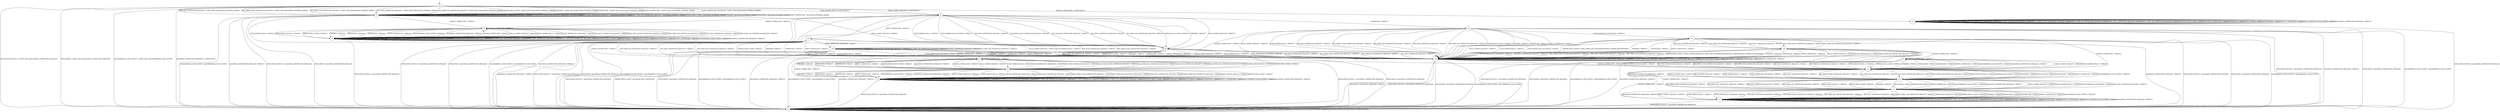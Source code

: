 digraph g {

	s0 [shape="circle" label="s0"];
	s1 [shape="circle" label="s1"];
	s2 [shape="circle" label="s2"];
	s3 [shape="circle" label="s3"];
	s4 [shape="circle" label="s4"];
	s5 [shape="circle" label="s5"];
	s6 [shape="circle" label="s6"];
	s7 [shape="circle" label="s7"];
	s8 [shape="circle" label="s8"];
	s9 [shape="circle" label="s9"];
	s10 [shape="circle" label="s10"];
	s11 [shape="circle" label="s11"];
	s12 [shape="circle" label="s12"];
	s13 [shape="circle" label="s13"];
	s14 [shape="circle" label="s14"];
	s15 [shape="circle" label="s15"];
	s16 [shape="circle" label="s16"];
	s17 [shape="circle" label="s17"];
	s18 [shape="circle" label="s18"];
	s19 [shape="circle" label="s19"];
	s20 [shape="circle" label="s20"];
	s21 [shape="circle" label="s21"];
	s0 -> s3 [label="HELLO_VERIFY_REQUEST / CLIENT_HELLO+"];
	s0 -> s3 [label="ECDH_SERVER_HELLO / CLIENT_HELLO"];
	s0 -> s1 [label="ECDH_SERVER_KEY_EXCHANGE / CLIENT_HELLO|Alert(FATAL,INTERNAL_ERROR)"];
	s0 -> s1 [label="RSA_SIGN_CERTIFICATE_REQUEST / CLIENT_HELLO|Alert(FATAL,INTERNAL_ERROR)"];
	s0 -> s1 [label="RSA_FIXED_ECDH_CERTIFICATE_REQUEST / CLIENT_HELLO|Alert(FATAL,INTERNAL_ERROR)"];
	s0 -> s1 [label="RSA_FIXED_DH_CERTIFICATE_REQUEST / CLIENT_HELLO|Alert(FATAL,INTERNAL_ERROR)"];
	s0 -> s1 [label="DSS_SIGN_CERTIFICATE_REQUEST / CLIENT_HELLO|Alert(FATAL,INTERNAL_ERROR)"];
	s0 -> s1 [label="DSS_FIXED_DH_CERTIFICATE_REQUEST / CLIENT_HELLO|Alert(FATAL,INTERNAL_ERROR)"];
	s0 -> s2 [label="APPLICATION_EPOCH_0 / CLIENT_HELLO|Alert(FATAL,UNEXPECTED_MESSAGE)"];
	s0 -> s1 [label="SERVER_HELLO_DONE / CLIENT_HELLO|Alert(FATAL,INTERNAL_ERROR)"];
	s0 -> s15 [label="CHANGE_CIPHER_SPEC / CLIENT_HELLO"];
	s0 -> s1 [label="FINISHED / CLIENT_HELLO|Alert(FATAL,INTERNAL_ERROR)"];
	s0 -> s2 [label="APPLICATION / CLIENT_HELLO|Alert(FATAL,UNEXPECTED_MESSAGE)"];
	s0 -> s1 [label="CERTIFICATE / CLIENT_HELLO|Alert(FATAL,INTERNAL_ERROR)"];
	s0 -> s1 [label="EMPTY_CERTIFICATE / CLIENT_HELLO|Alert(FATAL,INTERNAL_ERROR)"];
	s0 -> s2 [label="Alert(WARNING,CLOSE_NOTIFY) / CLIENT_HELLO|Alert(WARNING,CLOSE_NOTIFY)"];
	s0 -> s2 [label="Alert(FATAL,UNEXPECTED_MESSAGE) / CLIENT_HELLO"];
	s1 -> s6 [label="HELLO_VERIFY_REQUEST / TIMEOUT"];
	s1 -> s6 [label="ECDH_SERVER_HELLO / TIMEOUT"];
	s1 -> s1 [label="ECDH_SERVER_KEY_EXCHANGE / Alert(FATAL,INTERNAL_ERROR)"];
	s1 -> s1 [label="RSA_SIGN_CERTIFICATE_REQUEST / Alert(FATAL,INTERNAL_ERROR)"];
	s1 -> s1 [label="RSA_FIXED_ECDH_CERTIFICATE_REQUEST / Alert(FATAL,INTERNAL_ERROR)"];
	s1 -> s1 [label="RSA_FIXED_DH_CERTIFICATE_REQUEST / Alert(FATAL,INTERNAL_ERROR)"];
	s1 -> s1 [label="DSS_SIGN_CERTIFICATE_REQUEST / Alert(FATAL,INTERNAL_ERROR)"];
	s1 -> s1 [label="DSS_FIXED_DH_CERTIFICATE_REQUEST / Alert(FATAL,INTERNAL_ERROR)"];
	s1 -> s2 [label="APPLICATION_EPOCH_0 / Alert(FATAL,UNEXPECTED_MESSAGE)"];
	s1 -> s1 [label="SERVER_HELLO_DONE / Alert(FATAL,INTERNAL_ERROR)"];
	s1 -> s4 [label="CHANGE_CIPHER_SPEC / TIMEOUT"];
	s1 -> s1 [label="FINISHED / Alert(FATAL,INTERNAL_ERROR)"];
	s1 -> s2 [label="APPLICATION / Alert(FATAL,UNEXPECTED_MESSAGE)"];
	s1 -> s1 [label="CERTIFICATE / Alert(FATAL,INTERNAL_ERROR)"];
	s1 -> s1 [label="EMPTY_CERTIFICATE / Alert(FATAL,INTERNAL_ERROR)"];
	s1 -> s2 [label="Alert(WARNING,CLOSE_NOTIFY) / Alert(WARNING,CLOSE_NOTIFY)"];
	s1 -> s2 [label="Alert(FATAL,UNEXPECTED_MESSAGE) / TIMEOUT"];
	s2 -> s2 [label="HELLO_VERIFY_REQUEST / SOCKET_CLOSED"];
	s2 -> s2 [label="ECDH_SERVER_HELLO / SOCKET_CLOSED"];
	s2 -> s2 [label="ECDH_SERVER_KEY_EXCHANGE / SOCKET_CLOSED"];
	s2 -> s2 [label="RSA_SIGN_CERTIFICATE_REQUEST / SOCKET_CLOSED"];
	s2 -> s2 [label="RSA_FIXED_ECDH_CERTIFICATE_REQUEST / SOCKET_CLOSED"];
	s2 -> s2 [label="RSA_FIXED_DH_CERTIFICATE_REQUEST / SOCKET_CLOSED"];
	s2 -> s2 [label="DSS_SIGN_CERTIFICATE_REQUEST / SOCKET_CLOSED"];
	s2 -> s2 [label="DSS_FIXED_DH_CERTIFICATE_REQUEST / SOCKET_CLOSED"];
	s2 -> s2 [label="APPLICATION_EPOCH_0 / SOCKET_CLOSED"];
	s2 -> s2 [label="SERVER_HELLO_DONE / SOCKET_CLOSED"];
	s2 -> s2 [label="CHANGE_CIPHER_SPEC / SOCKET_CLOSED"];
	s2 -> s2 [label="FINISHED / SOCKET_CLOSED"];
	s2 -> s2 [label="APPLICATION / SOCKET_CLOSED"];
	s2 -> s2 [label="CERTIFICATE / SOCKET_CLOSED"];
	s2 -> s2 [label="EMPTY_CERTIFICATE / SOCKET_CLOSED"];
	s2 -> s2 [label="Alert(WARNING,CLOSE_NOTIFY) / SOCKET_CLOSED"];
	s2 -> s2 [label="Alert(FATAL,UNEXPECTED_MESSAGE) / SOCKET_CLOSED"];
	s3 -> s6 [label="HELLO_VERIFY_REQUEST / TIMEOUT"];
	s3 -> s6 [label="ECDH_SERVER_HELLO / TIMEOUT"];
	s3 -> s6 [label="ECDH_SERVER_KEY_EXCHANGE / TIMEOUT"];
	s3 -> s6 [label="RSA_SIGN_CERTIFICATE_REQUEST / TIMEOUT"];
	s3 -> s6 [label="RSA_FIXED_ECDH_CERTIFICATE_REQUEST / TIMEOUT"];
	s3 -> s6 [label="RSA_FIXED_DH_CERTIFICATE_REQUEST / TIMEOUT"];
	s3 -> s6 [label="DSS_SIGN_CERTIFICATE_REQUEST / TIMEOUT"];
	s3 -> s6 [label="DSS_FIXED_DH_CERTIFICATE_REQUEST / TIMEOUT"];
	s3 -> s2 [label="APPLICATION_EPOCH_0 / Alert(FATAL,UNEXPECTED_MESSAGE)"];
	s3 -> s6 [label="SERVER_HELLO_DONE / TIMEOUT"];
	s3 -> s4 [label="CHANGE_CIPHER_SPEC / TIMEOUT"];
	s3 -> s6 [label="FINISHED / TIMEOUT"];
	s3 -> s2 [label="APPLICATION / Alert(FATAL,UNEXPECTED_MESSAGE)"];
	s3 -> s16 [label="CERTIFICATE / TIMEOUT"];
	s3 -> s19 [label="EMPTY_CERTIFICATE / TIMEOUT"];
	s3 -> s2 [label="Alert(WARNING,CLOSE_NOTIFY) / Alert(WARNING,CLOSE_NOTIFY)"];
	s3 -> s2 [label="Alert(FATAL,UNEXPECTED_MESSAGE) / TIMEOUT"];
	s4 -> s5 [label="HELLO_VERIFY_REQUEST / TIMEOUT"];
	s4 -> s5 [label="ECDH_SERVER_HELLO / TIMEOUT"];
	s4 -> s5 [label="ECDH_SERVER_KEY_EXCHANGE / TIMEOUT"];
	s4 -> s5 [label="RSA_SIGN_CERTIFICATE_REQUEST / TIMEOUT"];
	s4 -> s5 [label="RSA_FIXED_ECDH_CERTIFICATE_REQUEST / TIMEOUT"];
	s4 -> s5 [label="RSA_FIXED_DH_CERTIFICATE_REQUEST / TIMEOUT"];
	s4 -> s5 [label="DSS_SIGN_CERTIFICATE_REQUEST / TIMEOUT"];
	s4 -> s5 [label="DSS_FIXED_DH_CERTIFICATE_REQUEST / TIMEOUT"];
	s4 -> s5 [label="APPLICATION_EPOCH_0 / TIMEOUT"];
	s4 -> s5 [label="SERVER_HELLO_DONE / TIMEOUT"];
	s4 -> s4 [label="CHANGE_CIPHER_SPEC / TIMEOUT"];
	s4 -> s5 [label="FINISHED / TIMEOUT"];
	s4 -> s5 [label="APPLICATION / TIMEOUT"];
	s4 -> s5 [label="CERTIFICATE / TIMEOUT"];
	s4 -> s5 [label="EMPTY_CERTIFICATE / TIMEOUT"];
	s4 -> s5 [label="Alert(WARNING,CLOSE_NOTIFY) / TIMEOUT"];
	s4 -> s5 [label="Alert(FATAL,UNEXPECTED_MESSAGE) / TIMEOUT"];
	s5 -> s5 [label="HELLO_VERIFY_REQUEST / TIMEOUT"];
	s5 -> s5 [label="ECDH_SERVER_HELLO / TIMEOUT"];
	s5 -> s5 [label="ECDH_SERVER_KEY_EXCHANGE / TIMEOUT"];
	s5 -> s5 [label="RSA_SIGN_CERTIFICATE_REQUEST / TIMEOUT"];
	s5 -> s5 [label="RSA_FIXED_ECDH_CERTIFICATE_REQUEST / TIMEOUT"];
	s5 -> s5 [label="RSA_FIXED_DH_CERTIFICATE_REQUEST / TIMEOUT"];
	s5 -> s5 [label="DSS_SIGN_CERTIFICATE_REQUEST / TIMEOUT"];
	s5 -> s5 [label="DSS_FIXED_DH_CERTIFICATE_REQUEST / TIMEOUT"];
	s5 -> s2 [label="APPLICATION_EPOCH_0 / Alert(FATAL,UNEXPECTED_MESSAGE)"];
	s5 -> s5 [label="SERVER_HELLO_DONE / TIMEOUT"];
	s5 -> s4 [label="CHANGE_CIPHER_SPEC / TIMEOUT"];
	s5 -> s5 [label="FINISHED / TIMEOUT"];
	s5 -> s5 [label="APPLICATION / TIMEOUT"];
	s5 -> s5 [label="CERTIFICATE / TIMEOUT"];
	s5 -> s5 [label="EMPTY_CERTIFICATE / TIMEOUT"];
	s5 -> s5 [label="Alert(WARNING,CLOSE_NOTIFY) / TIMEOUT"];
	s5 -> s5 [label="Alert(FATAL,UNEXPECTED_MESSAGE) / TIMEOUT"];
	s6 -> s10 [label="HELLO_VERIFY_REQUEST / TIMEOUT"];
	s6 -> s10 [label="ECDH_SERVER_HELLO / TIMEOUT"];
	s6 -> s10 [label="ECDH_SERVER_KEY_EXCHANGE / TIMEOUT"];
	s6 -> s10 [label="RSA_SIGN_CERTIFICATE_REQUEST / TIMEOUT"];
	s6 -> s10 [label="RSA_FIXED_ECDH_CERTIFICATE_REQUEST / TIMEOUT"];
	s6 -> s10 [label="RSA_FIXED_DH_CERTIFICATE_REQUEST / TIMEOUT"];
	s6 -> s10 [label="DSS_SIGN_CERTIFICATE_REQUEST / TIMEOUT"];
	s6 -> s10 [label="DSS_FIXED_DH_CERTIFICATE_REQUEST / TIMEOUT"];
	s6 -> s2 [label="APPLICATION_EPOCH_0 / Alert(FATAL,UNEXPECTED_MESSAGE)"];
	s6 -> s10 [label="SERVER_HELLO_DONE / TIMEOUT"];
	s6 -> s7 [label="CHANGE_CIPHER_SPEC / TIMEOUT"];
	s6 -> s10 [label="FINISHED / TIMEOUT"];
	s6 -> s2 [label="APPLICATION / Alert(FATAL,UNEXPECTED_MESSAGE)"];
	s6 -> s10 [label="CERTIFICATE / TIMEOUT"];
	s6 -> s10 [label="EMPTY_CERTIFICATE / TIMEOUT"];
	s6 -> s2 [label="Alert(WARNING,CLOSE_NOTIFY) / Alert(WARNING,CLOSE_NOTIFY)"];
	s6 -> s2 [label="Alert(FATAL,UNEXPECTED_MESSAGE) / TIMEOUT"];
	s7 -> s8 [label="HELLO_VERIFY_REQUEST / TIMEOUT"];
	s7 -> s8 [label="ECDH_SERVER_HELLO / TIMEOUT"];
	s7 -> s8 [label="ECDH_SERVER_KEY_EXCHANGE / TIMEOUT"];
	s7 -> s8 [label="RSA_SIGN_CERTIFICATE_REQUEST / TIMEOUT"];
	s7 -> s8 [label="RSA_FIXED_ECDH_CERTIFICATE_REQUEST / TIMEOUT"];
	s7 -> s8 [label="RSA_FIXED_DH_CERTIFICATE_REQUEST / TIMEOUT"];
	s7 -> s8 [label="DSS_SIGN_CERTIFICATE_REQUEST / TIMEOUT"];
	s7 -> s8 [label="DSS_FIXED_DH_CERTIFICATE_REQUEST / TIMEOUT"];
	s7 -> s8 [label="APPLICATION_EPOCH_0 / TIMEOUT"];
	s7 -> s8 [label="SERVER_HELLO_DONE / TIMEOUT"];
	s7 -> s7 [label="CHANGE_CIPHER_SPEC / TIMEOUT"];
	s7 -> s8 [label="FINISHED / TIMEOUT"];
	s7 -> s8 [label="APPLICATION / TIMEOUT"];
	s7 -> s8 [label="CERTIFICATE / TIMEOUT"];
	s7 -> s8 [label="EMPTY_CERTIFICATE / TIMEOUT"];
	s7 -> s8 [label="Alert(WARNING,CLOSE_NOTIFY) / TIMEOUT"];
	s7 -> s8 [label="Alert(FATAL,UNEXPECTED_MESSAGE) / TIMEOUT"];
	s8 -> s9 [label="HELLO_VERIFY_REQUEST / TIMEOUT"];
	s8 -> s9 [label="ECDH_SERVER_HELLO / TIMEOUT"];
	s8 -> s9 [label="ECDH_SERVER_KEY_EXCHANGE / TIMEOUT"];
	s8 -> s9 [label="RSA_SIGN_CERTIFICATE_REQUEST / TIMEOUT"];
	s8 -> s9 [label="RSA_FIXED_ECDH_CERTIFICATE_REQUEST / TIMEOUT"];
	s8 -> s9 [label="RSA_FIXED_DH_CERTIFICATE_REQUEST / TIMEOUT"];
	s8 -> s9 [label="DSS_SIGN_CERTIFICATE_REQUEST / TIMEOUT"];
	s8 -> s9 [label="DSS_FIXED_DH_CERTIFICATE_REQUEST / TIMEOUT"];
	s8 -> s9 [label="APPLICATION_EPOCH_0 / TIMEOUT"];
	s8 -> s9 [label="SERVER_HELLO_DONE / TIMEOUT"];
	s8 -> s7 [label="CHANGE_CIPHER_SPEC / TIMEOUT"];
	s8 -> s9 [label="FINISHED / TIMEOUT"];
	s8 -> s9 [label="APPLICATION / TIMEOUT"];
	s8 -> s9 [label="CERTIFICATE / TIMEOUT"];
	s8 -> s9 [label="EMPTY_CERTIFICATE / TIMEOUT"];
	s8 -> s9 [label="Alert(WARNING,CLOSE_NOTIFY) / TIMEOUT"];
	s8 -> s9 [label="Alert(FATAL,UNEXPECTED_MESSAGE) / TIMEOUT"];
	s9 -> s9 [label="HELLO_VERIFY_REQUEST / TIMEOUT"];
	s9 -> s9 [label="ECDH_SERVER_HELLO / TIMEOUT"];
	s9 -> s9 [label="ECDH_SERVER_KEY_EXCHANGE / TIMEOUT"];
	s9 -> s9 [label="RSA_SIGN_CERTIFICATE_REQUEST / TIMEOUT"];
	s9 -> s9 [label="RSA_FIXED_ECDH_CERTIFICATE_REQUEST / TIMEOUT"];
	s9 -> s9 [label="RSA_FIXED_DH_CERTIFICATE_REQUEST / TIMEOUT"];
	s9 -> s9 [label="DSS_SIGN_CERTIFICATE_REQUEST / TIMEOUT"];
	s9 -> s9 [label="DSS_FIXED_DH_CERTIFICATE_REQUEST / TIMEOUT"];
	s9 -> s2 [label="APPLICATION_EPOCH_0 / Alert(FATAL,UNEXPECTED_MESSAGE)"];
	s9 -> s9 [label="SERVER_HELLO_DONE / TIMEOUT"];
	s9 -> s7 [label="CHANGE_CIPHER_SPEC / TIMEOUT"];
	s9 -> s9 [label="FINISHED / TIMEOUT"];
	s9 -> s9 [label="APPLICATION / TIMEOUT"];
	s9 -> s9 [label="CERTIFICATE / TIMEOUT"];
	s9 -> s9 [label="EMPTY_CERTIFICATE / TIMEOUT"];
	s9 -> s9 [label="Alert(WARNING,CLOSE_NOTIFY) / TIMEOUT"];
	s9 -> s9 [label="Alert(FATAL,UNEXPECTED_MESSAGE) / TIMEOUT"];
	s10 -> s10 [label="HELLO_VERIFY_REQUEST / TIMEOUT"];
	s10 -> s10 [label="ECDH_SERVER_HELLO / TIMEOUT"];
	s10 -> s10 [label="ECDH_SERVER_KEY_EXCHANGE / TIMEOUT"];
	s10 -> s10 [label="RSA_SIGN_CERTIFICATE_REQUEST / TIMEOUT"];
	s10 -> s10 [label="RSA_FIXED_ECDH_CERTIFICATE_REQUEST / TIMEOUT"];
	s10 -> s10 [label="RSA_FIXED_DH_CERTIFICATE_REQUEST / TIMEOUT"];
	s10 -> s10 [label="DSS_SIGN_CERTIFICATE_REQUEST / TIMEOUT"];
	s10 -> s10 [label="DSS_FIXED_DH_CERTIFICATE_REQUEST / TIMEOUT"];
	s10 -> s2 [label="APPLICATION_EPOCH_0 / Alert(FATAL,UNEXPECTED_MESSAGE)"];
	s10 -> s10 [label="SERVER_HELLO_DONE / TIMEOUT"];
	s10 -> s11 [label="CHANGE_CIPHER_SPEC / TIMEOUT"];
	s10 -> s10 [label="FINISHED / TIMEOUT"];
	s10 -> s2 [label="APPLICATION / Alert(FATAL,UNEXPECTED_MESSAGE)"];
	s10 -> s10 [label="CERTIFICATE / TIMEOUT"];
	s10 -> s10 [label="EMPTY_CERTIFICATE / TIMEOUT"];
	s10 -> s2 [label="Alert(WARNING,CLOSE_NOTIFY) / Alert(WARNING,CLOSE_NOTIFY)"];
	s10 -> s2 [label="Alert(FATAL,UNEXPECTED_MESSAGE) / TIMEOUT"];
	s11 -> s12 [label="HELLO_VERIFY_REQUEST / TIMEOUT"];
	s11 -> s12 [label="ECDH_SERVER_HELLO / TIMEOUT"];
	s11 -> s12 [label="ECDH_SERVER_KEY_EXCHANGE / TIMEOUT"];
	s11 -> s12 [label="RSA_SIGN_CERTIFICATE_REQUEST / TIMEOUT"];
	s11 -> s12 [label="RSA_FIXED_ECDH_CERTIFICATE_REQUEST / TIMEOUT"];
	s11 -> s12 [label="RSA_FIXED_DH_CERTIFICATE_REQUEST / TIMEOUT"];
	s11 -> s12 [label="DSS_SIGN_CERTIFICATE_REQUEST / TIMEOUT"];
	s11 -> s12 [label="DSS_FIXED_DH_CERTIFICATE_REQUEST / TIMEOUT"];
	s11 -> s12 [label="APPLICATION_EPOCH_0 / TIMEOUT"];
	s11 -> s12 [label="SERVER_HELLO_DONE / TIMEOUT"];
	s11 -> s11 [label="CHANGE_CIPHER_SPEC / TIMEOUT"];
	s11 -> s12 [label="FINISHED / TIMEOUT"];
	s11 -> s12 [label="APPLICATION / TIMEOUT"];
	s11 -> s12 [label="CERTIFICATE / TIMEOUT"];
	s11 -> s12 [label="EMPTY_CERTIFICATE / TIMEOUT"];
	s11 -> s12 [label="Alert(WARNING,CLOSE_NOTIFY) / TIMEOUT"];
	s11 -> s12 [label="Alert(FATAL,UNEXPECTED_MESSAGE) / TIMEOUT"];
	s12 -> s13 [label="HELLO_VERIFY_REQUEST / TIMEOUT"];
	s12 -> s13 [label="ECDH_SERVER_HELLO / TIMEOUT"];
	s12 -> s13 [label="ECDH_SERVER_KEY_EXCHANGE / TIMEOUT"];
	s12 -> s13 [label="RSA_SIGN_CERTIFICATE_REQUEST / TIMEOUT"];
	s12 -> s13 [label="RSA_FIXED_ECDH_CERTIFICATE_REQUEST / TIMEOUT"];
	s12 -> s13 [label="RSA_FIXED_DH_CERTIFICATE_REQUEST / TIMEOUT"];
	s12 -> s13 [label="DSS_SIGN_CERTIFICATE_REQUEST / TIMEOUT"];
	s12 -> s13 [label="DSS_FIXED_DH_CERTIFICATE_REQUEST / TIMEOUT"];
	s12 -> s13 [label="APPLICATION_EPOCH_0 / TIMEOUT"];
	s12 -> s13 [label="SERVER_HELLO_DONE / TIMEOUT"];
	s12 -> s11 [label="CHANGE_CIPHER_SPEC / TIMEOUT"];
	s12 -> s13 [label="FINISHED / TIMEOUT"];
	s12 -> s13 [label="APPLICATION / TIMEOUT"];
	s12 -> s13 [label="CERTIFICATE / TIMEOUT"];
	s12 -> s13 [label="EMPTY_CERTIFICATE / TIMEOUT"];
	s12 -> s13 [label="Alert(WARNING,CLOSE_NOTIFY) / TIMEOUT"];
	s12 -> s13 [label="Alert(FATAL,UNEXPECTED_MESSAGE) / TIMEOUT"];
	s13 -> s14 [label="HELLO_VERIFY_REQUEST / TIMEOUT"];
	s13 -> s14 [label="ECDH_SERVER_HELLO / TIMEOUT"];
	s13 -> s14 [label="ECDH_SERVER_KEY_EXCHANGE / TIMEOUT"];
	s13 -> s14 [label="RSA_SIGN_CERTIFICATE_REQUEST / TIMEOUT"];
	s13 -> s14 [label="RSA_FIXED_ECDH_CERTIFICATE_REQUEST / TIMEOUT"];
	s13 -> s14 [label="RSA_FIXED_DH_CERTIFICATE_REQUEST / TIMEOUT"];
	s13 -> s14 [label="DSS_SIGN_CERTIFICATE_REQUEST / TIMEOUT"];
	s13 -> s14 [label="DSS_FIXED_DH_CERTIFICATE_REQUEST / TIMEOUT"];
	s13 -> s14 [label="APPLICATION_EPOCH_0 / TIMEOUT"];
	s13 -> s14 [label="SERVER_HELLO_DONE / TIMEOUT"];
	s13 -> s11 [label="CHANGE_CIPHER_SPEC / TIMEOUT"];
	s13 -> s14 [label="FINISHED / TIMEOUT"];
	s13 -> s14 [label="APPLICATION / TIMEOUT"];
	s13 -> s14 [label="CERTIFICATE / TIMEOUT"];
	s13 -> s14 [label="EMPTY_CERTIFICATE / TIMEOUT"];
	s13 -> s14 [label="Alert(WARNING,CLOSE_NOTIFY) / TIMEOUT"];
	s13 -> s14 [label="Alert(FATAL,UNEXPECTED_MESSAGE) / TIMEOUT"];
	s14 -> s14 [label="HELLO_VERIFY_REQUEST / TIMEOUT"];
	s14 -> s14 [label="ECDH_SERVER_HELLO / TIMEOUT"];
	s14 -> s14 [label="ECDH_SERVER_KEY_EXCHANGE / TIMEOUT"];
	s14 -> s14 [label="RSA_SIGN_CERTIFICATE_REQUEST / TIMEOUT"];
	s14 -> s14 [label="RSA_FIXED_ECDH_CERTIFICATE_REQUEST / TIMEOUT"];
	s14 -> s14 [label="RSA_FIXED_DH_CERTIFICATE_REQUEST / TIMEOUT"];
	s14 -> s14 [label="DSS_SIGN_CERTIFICATE_REQUEST / TIMEOUT"];
	s14 -> s14 [label="DSS_FIXED_DH_CERTIFICATE_REQUEST / TIMEOUT"];
	s14 -> s2 [label="APPLICATION_EPOCH_0 / Alert(FATAL,UNEXPECTED_MESSAGE)"];
	s14 -> s14 [label="SERVER_HELLO_DONE / TIMEOUT"];
	s14 -> s11 [label="CHANGE_CIPHER_SPEC / TIMEOUT"];
	s14 -> s14 [label="FINISHED / TIMEOUT"];
	s14 -> s14 [label="APPLICATION / TIMEOUT"];
	s14 -> s14 [label="CERTIFICATE / TIMEOUT"];
	s14 -> s14 [label="EMPTY_CERTIFICATE / TIMEOUT"];
	s14 -> s14 [label="Alert(WARNING,CLOSE_NOTIFY) / TIMEOUT"];
	s14 -> s14 [label="Alert(FATAL,UNEXPECTED_MESSAGE) / TIMEOUT"];
	s15 -> s15 [label="HELLO_VERIFY_REQUEST / TIMEOUT"];
	s15 -> s15 [label="ECDH_SERVER_HELLO / TIMEOUT"];
	s15 -> s15 [label="ECDH_SERVER_KEY_EXCHANGE / TIMEOUT"];
	s15 -> s15 [label="RSA_SIGN_CERTIFICATE_REQUEST / TIMEOUT"];
	s15 -> s15 [label="RSA_FIXED_ECDH_CERTIFICATE_REQUEST / TIMEOUT"];
	s15 -> s15 [label="RSA_FIXED_DH_CERTIFICATE_REQUEST / TIMEOUT"];
	s15 -> s15 [label="DSS_SIGN_CERTIFICATE_REQUEST / TIMEOUT"];
	s15 -> s15 [label="DSS_FIXED_DH_CERTIFICATE_REQUEST / TIMEOUT"];
	s15 -> s2 [label="APPLICATION_EPOCH_0 / Alert(FATAL,UNEXPECTED_MESSAGE)"];
	s15 -> s15 [label="SERVER_HELLO_DONE / TIMEOUT"];
	s15 -> s15 [label="CHANGE_CIPHER_SPEC / TIMEOUT"];
	s15 -> s15 [label="FINISHED / TIMEOUT"];
	s15 -> s15 [label="APPLICATION / TIMEOUT"];
	s15 -> s15 [label="CERTIFICATE / TIMEOUT"];
	s15 -> s15 [label="EMPTY_CERTIFICATE / TIMEOUT"];
	s15 -> s15 [label="Alert(WARNING,CLOSE_NOTIFY) / TIMEOUT"];
	s15 -> s15 [label="Alert(FATAL,UNEXPECTED_MESSAGE) / TIMEOUT"];
	s16 -> s10 [label="HELLO_VERIFY_REQUEST / TIMEOUT"];
	s16 -> s10 [label="ECDH_SERVER_HELLO / TIMEOUT"];
	s16 -> s17 [label="ECDH_SERVER_KEY_EXCHANGE / TIMEOUT"];
	s16 -> s10 [label="RSA_SIGN_CERTIFICATE_REQUEST / TIMEOUT"];
	s16 -> s10 [label="RSA_FIXED_ECDH_CERTIFICATE_REQUEST / TIMEOUT"];
	s16 -> s10 [label="RSA_FIXED_DH_CERTIFICATE_REQUEST / TIMEOUT"];
	s16 -> s10 [label="DSS_SIGN_CERTIFICATE_REQUEST / TIMEOUT"];
	s16 -> s10 [label="DSS_FIXED_DH_CERTIFICATE_REQUEST / TIMEOUT"];
	s16 -> s2 [label="APPLICATION_EPOCH_0 / Alert(FATAL,UNEXPECTED_MESSAGE)"];
	s16 -> s10 [label="SERVER_HELLO_DONE / TIMEOUT"];
	s16 -> s7 [label="CHANGE_CIPHER_SPEC / TIMEOUT"];
	s16 -> s10 [label="FINISHED / TIMEOUT"];
	s16 -> s2 [label="APPLICATION / Alert(FATAL,UNEXPECTED_MESSAGE)"];
	s16 -> s10 [label="CERTIFICATE / TIMEOUT"];
	s16 -> s10 [label="EMPTY_CERTIFICATE / TIMEOUT"];
	s16 -> s2 [label="Alert(WARNING,CLOSE_NOTIFY) / Alert(WARNING,CLOSE_NOTIFY)"];
	s16 -> s2 [label="Alert(FATAL,UNEXPECTED_MESSAGE) / TIMEOUT"];
	s17 -> s10 [label="HELLO_VERIFY_REQUEST / TIMEOUT"];
	s17 -> s10 [label="ECDH_SERVER_HELLO / TIMEOUT"];
	s17 -> s10 [label="ECDH_SERVER_KEY_EXCHANGE / TIMEOUT"];
	s17 -> s18 [label="RSA_SIGN_CERTIFICATE_REQUEST / TIMEOUT"];
	s17 -> s18 [label="RSA_FIXED_ECDH_CERTIFICATE_REQUEST / TIMEOUT"];
	s17 -> s18 [label="RSA_FIXED_DH_CERTIFICATE_REQUEST / TIMEOUT"];
	s17 -> s18 [label="DSS_SIGN_CERTIFICATE_REQUEST / TIMEOUT"];
	s17 -> s18 [label="DSS_FIXED_DH_CERTIFICATE_REQUEST / TIMEOUT"];
	s17 -> s2 [label="APPLICATION_EPOCH_0 / Alert(FATAL,UNEXPECTED_MESSAGE)"];
	s17 -> s10 [label="SERVER_HELLO_DONE / ECDH_CLIENT_KEY_EXCHANGE|CHANGE_CIPHER_SPEC|FINISHED"];
	s17 -> s11 [label="CHANGE_CIPHER_SPEC / TIMEOUT"];
	s17 -> s10 [label="FINISHED / TIMEOUT"];
	s17 -> s2 [label="APPLICATION / Alert(FATAL,UNEXPECTED_MESSAGE)"];
	s17 -> s10 [label="CERTIFICATE / TIMEOUT"];
	s17 -> s10 [label="EMPTY_CERTIFICATE / TIMEOUT"];
	s17 -> s2 [label="Alert(WARNING,CLOSE_NOTIFY) / Alert(WARNING,CLOSE_NOTIFY)"];
	s17 -> s2 [label="Alert(FATAL,UNEXPECTED_MESSAGE) / TIMEOUT"];
	s18 -> s10 [label="HELLO_VERIFY_REQUEST / TIMEOUT"];
	s18 -> s10 [label="ECDH_SERVER_HELLO / TIMEOUT"];
	s18 -> s10 [label="ECDH_SERVER_KEY_EXCHANGE / TIMEOUT"];
	s18 -> s10 [label="RSA_SIGN_CERTIFICATE_REQUEST / TIMEOUT"];
	s18 -> s10 [label="RSA_FIXED_ECDH_CERTIFICATE_REQUEST / TIMEOUT"];
	s18 -> s10 [label="RSA_FIXED_DH_CERTIFICATE_REQUEST / TIMEOUT"];
	s18 -> s10 [label="DSS_SIGN_CERTIFICATE_REQUEST / TIMEOUT"];
	s18 -> s10 [label="DSS_FIXED_DH_CERTIFICATE_REQUEST / TIMEOUT"];
	s18 -> s2 [label="APPLICATION_EPOCH_0 / Alert(FATAL,UNEXPECTED_MESSAGE)"];
	s18 -> s10 [label="SERVER_HELLO_DONE / ECDSA_CERTIFICATE|ECDH_CLIENT_KEY_EXCHANGE|CERTIFICATE_VERIFY|CHANGE_CIPHER_SPEC|FINISHED"];
	s18 -> s21 [label="CHANGE_CIPHER_SPEC / TIMEOUT"];
	s18 -> s10 [label="FINISHED / TIMEOUT"];
	s18 -> s2 [label="APPLICATION / Alert(FATAL,UNEXPECTED_MESSAGE)"];
	s18 -> s10 [label="CERTIFICATE / TIMEOUT"];
	s18 -> s10 [label="EMPTY_CERTIFICATE / TIMEOUT"];
	s18 -> s2 [label="Alert(WARNING,CLOSE_NOTIFY) / Alert(WARNING,CLOSE_NOTIFY)"];
	s18 -> s2 [label="Alert(FATAL,UNEXPECTED_MESSAGE) / TIMEOUT"];
	s19 -> s10 [label="HELLO_VERIFY_REQUEST / TIMEOUT"];
	s19 -> s10 [label="ECDH_SERVER_HELLO / TIMEOUT"];
	s19 -> s20 [label="ECDH_SERVER_KEY_EXCHANGE / TIMEOUT"];
	s19 -> s10 [label="RSA_SIGN_CERTIFICATE_REQUEST / TIMEOUT"];
	s19 -> s10 [label="RSA_FIXED_ECDH_CERTIFICATE_REQUEST / TIMEOUT"];
	s19 -> s10 [label="RSA_FIXED_DH_CERTIFICATE_REQUEST / TIMEOUT"];
	s19 -> s10 [label="DSS_SIGN_CERTIFICATE_REQUEST / TIMEOUT"];
	s19 -> s10 [label="DSS_FIXED_DH_CERTIFICATE_REQUEST / TIMEOUT"];
	s19 -> s2 [label="APPLICATION_EPOCH_0 / Alert(FATAL,UNEXPECTED_MESSAGE)"];
	s19 -> s10 [label="SERVER_HELLO_DONE / TIMEOUT"];
	s19 -> s7 [label="CHANGE_CIPHER_SPEC / TIMEOUT"];
	s19 -> s10 [label="FINISHED / TIMEOUT"];
	s19 -> s2 [label="APPLICATION / Alert(FATAL,UNEXPECTED_MESSAGE)"];
	s19 -> s10 [label="CERTIFICATE / TIMEOUT"];
	s19 -> s10 [label="EMPTY_CERTIFICATE / TIMEOUT"];
	s19 -> s2 [label="Alert(WARNING,CLOSE_NOTIFY) / Alert(WARNING,CLOSE_NOTIFY)"];
	s19 -> s2 [label="Alert(FATAL,UNEXPECTED_MESSAGE) / TIMEOUT"];
	s20 -> s10 [label="HELLO_VERIFY_REQUEST / TIMEOUT"];
	s20 -> s10 [label="ECDH_SERVER_HELLO / TIMEOUT"];
	s20 -> s10 [label="ECDH_SERVER_KEY_EXCHANGE / TIMEOUT"];
	s20 -> s20 [label="RSA_SIGN_CERTIFICATE_REQUEST / TIMEOUT"];
	s20 -> s20 [label="RSA_FIXED_ECDH_CERTIFICATE_REQUEST / TIMEOUT"];
	s20 -> s20 [label="RSA_FIXED_DH_CERTIFICATE_REQUEST / TIMEOUT"];
	s20 -> s20 [label="DSS_SIGN_CERTIFICATE_REQUEST / TIMEOUT"];
	s20 -> s20 [label="DSS_FIXED_DH_CERTIFICATE_REQUEST / TIMEOUT"];
	s20 -> s2 [label="APPLICATION_EPOCH_0 / Alert(FATAL,UNEXPECTED_MESSAGE)"];
	s20 -> s2 [label="SERVER_HELLO_DONE / Alert(FATAL,BAD_CERTIFICATE)"];
	s20 -> s11 [label="CHANGE_CIPHER_SPEC / TIMEOUT"];
	s20 -> s10 [label="FINISHED / TIMEOUT"];
	s20 -> s2 [label="APPLICATION / Alert(FATAL,UNEXPECTED_MESSAGE)"];
	s20 -> s10 [label="CERTIFICATE / TIMEOUT"];
	s20 -> s10 [label="EMPTY_CERTIFICATE / TIMEOUT"];
	s20 -> s2 [label="Alert(WARNING,CLOSE_NOTIFY) / Alert(WARNING,CLOSE_NOTIFY)"];
	s20 -> s2 [label="Alert(FATAL,UNEXPECTED_MESSAGE) / TIMEOUT"];
	s21 -> s11 [label="HELLO_VERIFY_REQUEST / TIMEOUT"];
	s21 -> s11 [label="ECDH_SERVER_HELLO / TIMEOUT"];
	s21 -> s11 [label="ECDH_SERVER_KEY_EXCHANGE / TIMEOUT"];
	s21 -> s11 [label="RSA_SIGN_CERTIFICATE_REQUEST / TIMEOUT"];
	s21 -> s11 [label="RSA_FIXED_ECDH_CERTIFICATE_REQUEST / TIMEOUT"];
	s21 -> s11 [label="RSA_FIXED_DH_CERTIFICATE_REQUEST / TIMEOUT"];
	s21 -> s11 [label="DSS_SIGN_CERTIFICATE_REQUEST / TIMEOUT"];
	s21 -> s11 [label="DSS_FIXED_DH_CERTIFICATE_REQUEST / TIMEOUT"];
	s21 -> s11 [label="APPLICATION_EPOCH_0 / TIMEOUT"];
	s21 -> s11 [label="SERVER_HELLO_DONE / TIMEOUT"];
	s21 -> s21 [label="CHANGE_CIPHER_SPEC / TIMEOUT"];
	s21 -> s11 [label="FINISHED / TIMEOUT"];
	s21 -> s11 [label="APPLICATION / TIMEOUT"];
	s21 -> s11 [label="CERTIFICATE / TIMEOUT"];
	s21 -> s11 [label="EMPTY_CERTIFICATE / TIMEOUT"];
	s21 -> s11 [label="Alert(WARNING,CLOSE_NOTIFY) / TIMEOUT"];
	s21 -> s11 [label="Alert(FATAL,UNEXPECTED_MESSAGE) / TIMEOUT"];

__start0 [label="" shape="none" width="0" height="0"];
__start0 -> s0;

}

